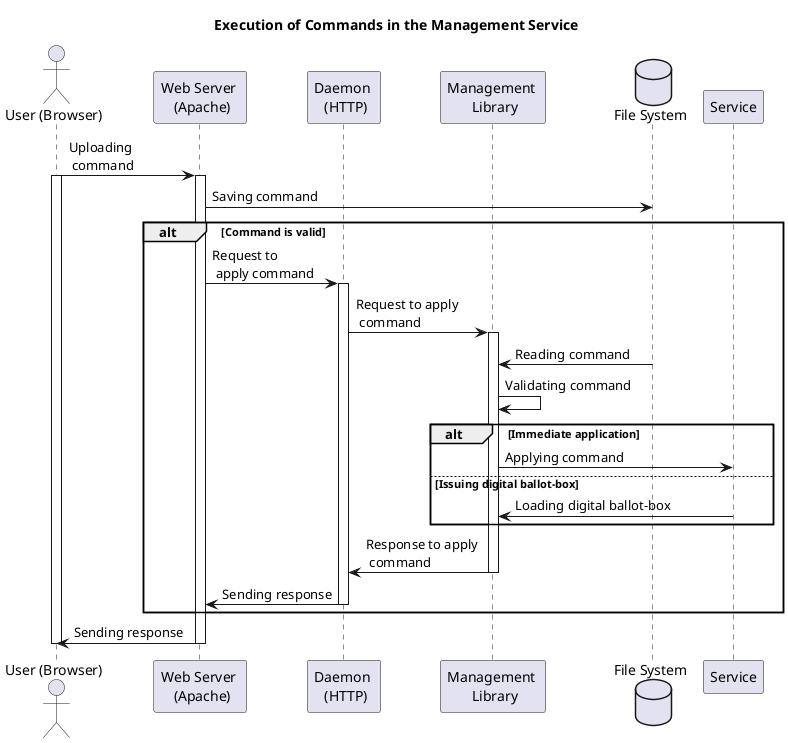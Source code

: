 @startuml

Title Execution of Commands in the Management Service

Actor "User (Browser)" as Browser
participant "Web Server \n (Apache)" as WSGI
participant "Daemon \n (HTTP)" as Daemon_HTTP
participant "Management \n Library" as Util
Database "File System" as FS
participant Service

Browser -> WSGI : Uploading \n command
Activate Browser
Activate WSGI

WSGI -> FS : Saving command

alt Command is valid

  WSGI -> Daemon_HTTP : Request to \n apply command
  Activate Daemon_HTTP
  Daemon_HTTP -> Util : Request to apply \n command

  Activate Util
  Util <- FS : Reading command
  Util -> Util : Validating command
  alt Immediate application
    Util -> Service : Applying command
  else Issuing digital ballot-box
    Service -> Util : Loading digital ballot-box
  end
  Util -> Daemon_HTTP : Response to apply \n command
  Deactivate Util

  Daemon_HTTP -> WSGI : Sending response
  Deactivate Daemon_HTTP
end

WSGI -> Browser : Sending response

Deactivate WSGI
Deactivate Browser

@enduml
